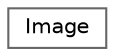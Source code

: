 digraph "Graphical Class Hierarchy"
{
 // INTERACTIVE_SVG=YES
 // LATEX_PDF_SIZE
  bgcolor="transparent";
  edge [fontname=Helvetica,fontsize=10,labelfontname=Helvetica,labelfontsize=10];
  node [fontname=Helvetica,fontsize=10,shape=box,height=0.2,width=0.4];
  rankdir="LR";
  Node0 [label="Image",height=0.2,width=0.4,color="grey40", fillcolor="white", style="filled",URL="$de/d73/class_image.html",tooltip="Class representing a bitmap image generated by doxygen."];
}
